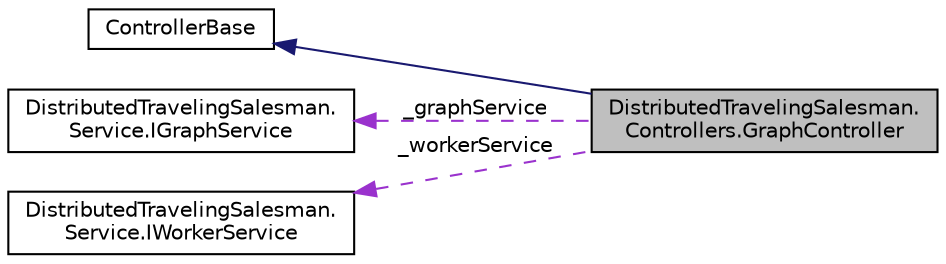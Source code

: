 digraph "DistributedTravelingSalesman.Controllers.GraphController"
{
 // INTERACTIVE_SVG=YES
 // LATEX_PDF_SIZE
  edge [fontname="Helvetica",fontsize="10",labelfontname="Helvetica",labelfontsize="10"];
  node [fontname="Helvetica",fontsize="10",shape=record];
  rankdir="LR";
  Node1 [label="DistributedTravelingSalesman.\lControllers.GraphController",height=0.2,width=0.4,color="black", fillcolor="grey75", style="filled", fontcolor="black",tooltip=" "];
  Node2 -> Node1 [dir="back",color="midnightblue",fontsize="10",style="solid",fontname="Helvetica"];
  Node2 [label="ControllerBase",height=0.2,width=0.4,color="black", fillcolor="white", style="filled",URL="$class_controller_base.html",tooltip=" "];
  Node3 -> Node1 [dir="back",color="darkorchid3",fontsize="10",style="dashed",label=" _graphService" ,fontname="Helvetica"];
  Node3 [label="DistributedTravelingSalesman.\lService.IGraphService",height=0.2,width=0.4,color="black", fillcolor="white", style="filled",URL="$interface_distributed_traveling_salesman_1_1_service_1_1_i_graph_service.html",tooltip=" "];
  Node4 -> Node1 [dir="back",color="darkorchid3",fontsize="10",style="dashed",label=" _workerService" ,fontname="Helvetica"];
  Node4 [label="DistributedTravelingSalesman.\lService.IWorkerService",height=0.2,width=0.4,color="black", fillcolor="white", style="filled",URL="$interface_distributed_traveling_salesman_1_1_service_1_1_i_worker_service.html",tooltip=" "];
}
